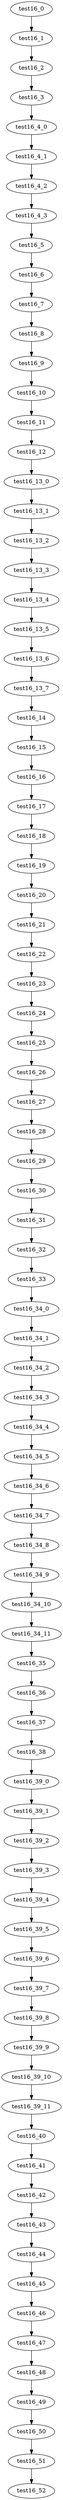 digraph G {
test16_0->test16_1;
test16_1->test16_2;
test16_2->test16_3;
test16_3->test16_4_0;
test16_4_0->test16_4_1;
test16_4_1->test16_4_2;
test16_4_2->test16_4_3;
test16_4_3->test16_5;
test16_5->test16_6;
test16_6->test16_7;
test16_7->test16_8;
test16_8->test16_9;
test16_9->test16_10;
test16_10->test16_11;
test16_11->test16_12;
test16_12->test16_13_0;
test16_13_0->test16_13_1;
test16_13_1->test16_13_2;
test16_13_2->test16_13_3;
test16_13_3->test16_13_4;
test16_13_4->test16_13_5;
test16_13_5->test16_13_6;
test16_13_6->test16_13_7;
test16_13_7->test16_14;
test16_14->test16_15;
test16_15->test16_16;
test16_16->test16_17;
test16_17->test16_18;
test16_18->test16_19;
test16_19->test16_20;
test16_20->test16_21;
test16_21->test16_22;
test16_22->test16_23;
test16_23->test16_24;
test16_24->test16_25;
test16_25->test16_26;
test16_26->test16_27;
test16_27->test16_28;
test16_28->test16_29;
test16_29->test16_30;
test16_30->test16_31;
test16_31->test16_32;
test16_32->test16_33;
test16_33->test16_34_0;
test16_34_0->test16_34_1;
test16_34_1->test16_34_2;
test16_34_2->test16_34_3;
test16_34_3->test16_34_4;
test16_34_4->test16_34_5;
test16_34_5->test16_34_6;
test16_34_6->test16_34_7;
test16_34_7->test16_34_8;
test16_34_8->test16_34_9;
test16_34_9->test16_34_10;
test16_34_10->test16_34_11;
test16_34_11->test16_35;
test16_35->test16_36;
test16_36->test16_37;
test16_37->test16_38;
test16_38->test16_39_0;
test16_39_0->test16_39_1;
test16_39_1->test16_39_2;
test16_39_2->test16_39_3;
test16_39_3->test16_39_4;
test16_39_4->test16_39_5;
test16_39_5->test16_39_6;
test16_39_6->test16_39_7;
test16_39_7->test16_39_8;
test16_39_8->test16_39_9;
test16_39_9->test16_39_10;
test16_39_10->test16_39_11;
test16_39_11->test16_40;
test16_40->test16_41;
test16_41->test16_42;
test16_42->test16_43;
test16_43->test16_44;
test16_44->test16_45;
test16_45->test16_46;
test16_46->test16_47;
test16_47->test16_48;
test16_48->test16_49;
test16_49->test16_50;
test16_50->test16_51;
test16_51->test16_52;

}
